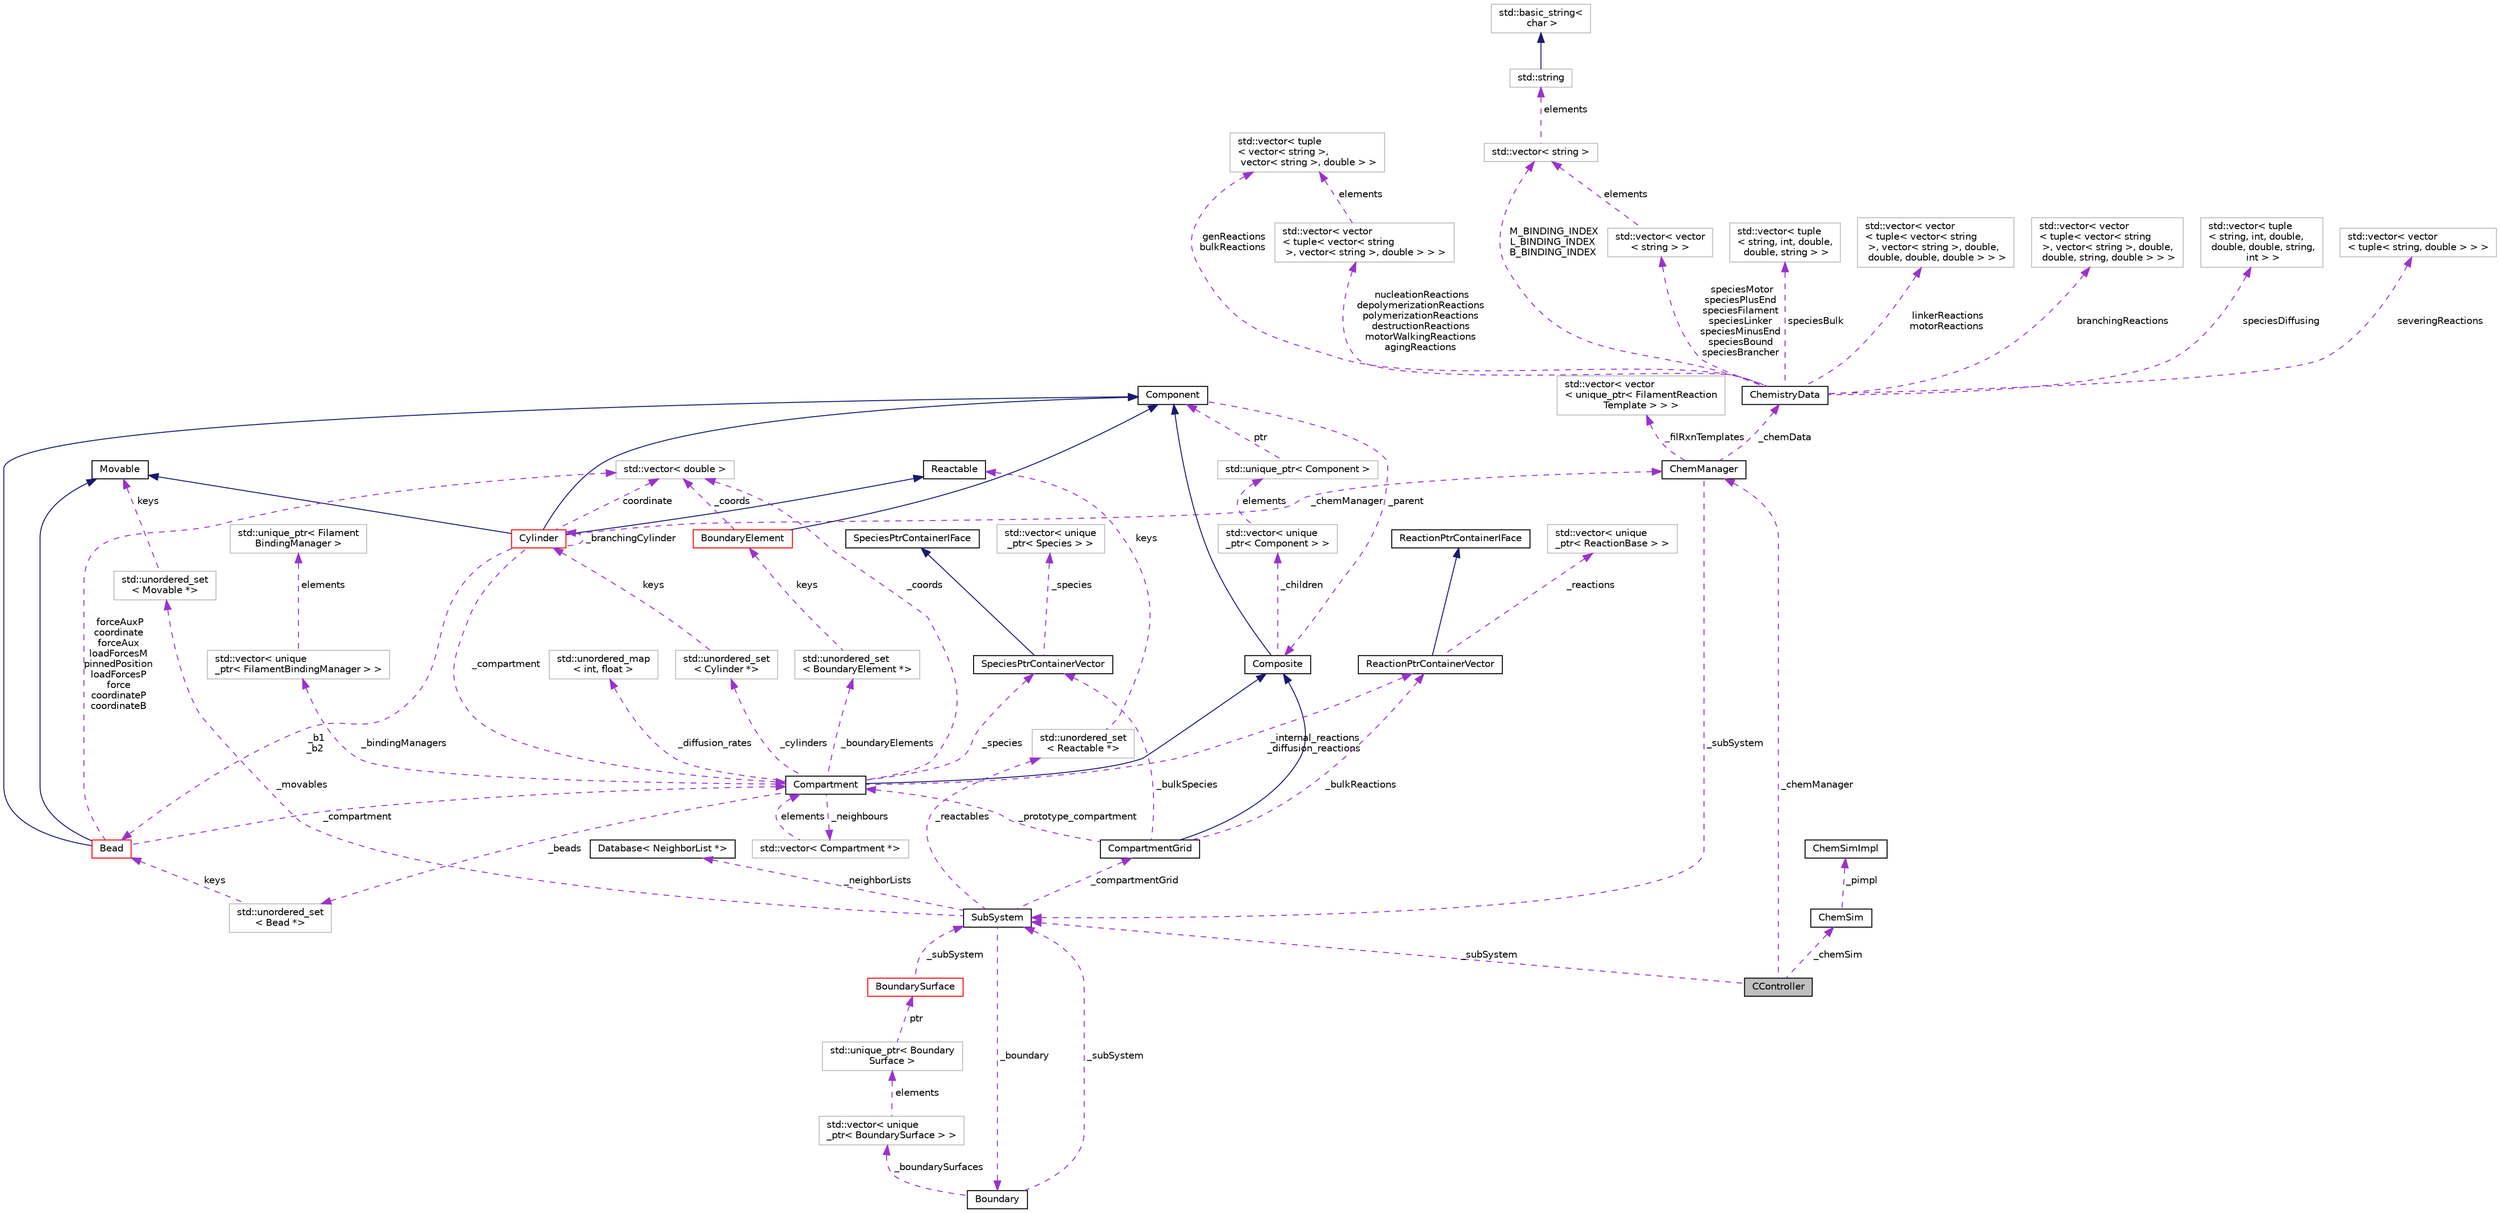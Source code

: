 digraph "CController"
{
 // INTERACTIVE_SVG=YES
  edge [fontname="Helvetica",fontsize="10",labelfontname="Helvetica",labelfontsize="10"];
  node [fontname="Helvetica",fontsize="10",shape=record];
  Node1 [label="CController",height=0.2,width=0.4,color="black", fillcolor="grey75", style="filled", fontcolor="black"];
  Node2 -> Node1 [dir="back",color="darkorchid3",fontsize="10",style="dashed",label=" _chemManager" ,fontname="Helvetica"];
  Node2 [label="ChemManager",height=0.2,width=0.4,color="black", fillcolor="white", style="filled",URL="$classChemManager.html",tooltip="For initailizing chemical reactions based on a specific system. "];
  Node3 -> Node2 [dir="back",color="darkorchid3",fontsize="10",style="dashed",label=" _filRxnTemplates" ,fontname="Helvetica"];
  Node3 [label="std::vector\< vector\l\< unique_ptr\< FilamentReaction\lTemplate \> \> \>",height=0.2,width=0.4,color="grey75", fillcolor="white", style="filled"];
  Node4 -> Node2 [dir="back",color="darkorchid3",fontsize="10",style="dashed",label=" _chemData" ,fontname="Helvetica"];
  Node4 [label="ChemistryData",height=0.2,width=0.4,color="black", fillcolor="white", style="filled",URL="$structChemistryData.html",tooltip="Struct to hold Species and Reaction information. "];
  Node5 -> Node4 [dir="back",color="darkorchid3",fontsize="10",style="dashed",label=" nucleationReactions\ndepolymerizationReactions\npolymerizationReactions\ndestructionReactions\nmotorWalkingReactions\nagingReactions" ,fontname="Helvetica"];
  Node5 [label="std::vector\< vector\l\< tuple\< vector\< string\l \>, vector\< string \>, double \> \> \>",height=0.2,width=0.4,color="grey75", fillcolor="white", style="filled"];
  Node6 -> Node5 [dir="back",color="darkorchid3",fontsize="10",style="dashed",label=" elements" ,fontname="Helvetica"];
  Node6 [label="std::vector\< tuple\l\< vector\< string \>,\l vector\< string \>, double \> \>",height=0.2,width=0.4,color="grey75", fillcolor="white", style="filled"];
  Node7 -> Node4 [dir="back",color="darkorchid3",fontsize="10",style="dashed",label=" speciesMotor\nspeciesPlusEnd\nspeciesFilament\nspeciesLinker\nspeciesMinusEnd\nspeciesBound\nspeciesBrancher" ,fontname="Helvetica"];
  Node7 [label="std::vector\< vector\l\< string \> \>",height=0.2,width=0.4,color="grey75", fillcolor="white", style="filled"];
  Node8 -> Node7 [dir="back",color="darkorchid3",fontsize="10",style="dashed",label=" elements" ,fontname="Helvetica"];
  Node8 [label="std::vector\< string \>",height=0.2,width=0.4,color="grey75", fillcolor="white", style="filled"];
  Node9 -> Node8 [dir="back",color="darkorchid3",fontsize="10",style="dashed",label=" elements" ,fontname="Helvetica"];
  Node9 [label="std::string",height=0.2,width=0.4,color="grey75", fillcolor="white", style="filled",tooltip="STL class. "];
  Node10 -> Node9 [dir="back",color="midnightblue",fontsize="10",style="solid",fontname="Helvetica"];
  Node10 [label="std::basic_string\<\l char \>",height=0.2,width=0.4,color="grey75", fillcolor="white", style="filled",tooltip="STL class. "];
  Node11 -> Node4 [dir="back",color="darkorchid3",fontsize="10",style="dashed",label=" speciesBulk" ,fontname="Helvetica"];
  Node11 [label="std::vector\< tuple\l\< string, int, double,\l double, string \> \>",height=0.2,width=0.4,color="grey75", fillcolor="white", style="filled"];
  Node12 -> Node4 [dir="back",color="darkorchid3",fontsize="10",style="dashed",label=" linkerReactions\nmotorReactions" ,fontname="Helvetica"];
  Node12 [label="std::vector\< vector\l\< tuple\< vector\< string\l \>, vector\< string \>, double,\l double, double, double \> \> \>",height=0.2,width=0.4,color="grey75", fillcolor="white", style="filled"];
  Node8 -> Node4 [dir="back",color="darkorchid3",fontsize="10",style="dashed",label=" M_BINDING_INDEX\nL_BINDING_INDEX\nB_BINDING_INDEX" ,fontname="Helvetica"];
  Node13 -> Node4 [dir="back",color="darkorchid3",fontsize="10",style="dashed",label=" branchingReactions" ,fontname="Helvetica"];
  Node13 [label="std::vector\< vector\l\< tuple\< vector\< string\l \>, vector\< string \>, double,\l double, string, double \> \> \>",height=0.2,width=0.4,color="grey75", fillcolor="white", style="filled"];
  Node6 -> Node4 [dir="back",color="darkorchid3",fontsize="10",style="dashed",label=" genReactions\nbulkReactions" ,fontname="Helvetica"];
  Node14 -> Node4 [dir="back",color="darkorchid3",fontsize="10",style="dashed",label=" speciesDiffusing" ,fontname="Helvetica"];
  Node14 [label="std::vector\< tuple\l\< string, int, double,\l double, double, string,\l int \> \>",height=0.2,width=0.4,color="grey75", fillcolor="white", style="filled"];
  Node15 -> Node4 [dir="back",color="darkorchid3",fontsize="10",style="dashed",label=" severingReactions" ,fontname="Helvetica"];
  Node15 [label="std::vector\< vector\l\< tuple\< string, double \> \> \>",height=0.2,width=0.4,color="grey75", fillcolor="white", style="filled"];
  Node16 -> Node2 [dir="back",color="darkorchid3",fontsize="10",style="dashed",label=" _subSystem" ,fontname="Helvetica"];
  Node16 [label="SubSystem",height=0.2,width=0.4,color="black", fillcolor="white", style="filled",URL="$classSubSystem.html",tooltip="Manages all Movables and Reactables. "];
  Node17 -> Node16 [dir="back",color="darkorchid3",fontsize="10",style="dashed",label=" _movables" ,fontname="Helvetica"];
  Node17 [label="std::unordered_set\l\< Movable *\>",height=0.2,width=0.4,color="grey75", fillcolor="white", style="filled"];
  Node18 -> Node17 [dir="back",color="darkorchid3",fontsize="10",style="dashed",label=" keys" ,fontname="Helvetica"];
  Node18 [label="Movable",height=0.2,width=0.4,color="black", fillcolor="white", style="filled",URL="$classMovable.html",tooltip="An abstract base class for a movable element in the SubSystem. "];
  Node19 -> Node16 [dir="back",color="darkorchid3",fontsize="10",style="dashed",label=" _reactables" ,fontname="Helvetica"];
  Node19 [label="std::unordered_set\l\< Reactable *\>",height=0.2,width=0.4,color="grey75", fillcolor="white", style="filled"];
  Node20 -> Node19 [dir="back",color="darkorchid3",fontsize="10",style="dashed",label=" keys" ,fontname="Helvetica"];
  Node20 [label="Reactable",height=0.2,width=0.4,color="black", fillcolor="white", style="filled",URL="$classReactable.html",tooltip="An abstract base class for a reactable element in the SubSystem. "];
  Node21 -> Node16 [dir="back",color="darkorchid3",fontsize="10",style="dashed",label=" _boundary" ,fontname="Helvetica"];
  Node21 [label="Boundary",height=0.2,width=0.4,color="black", fillcolor="white", style="filled",URL="$classBoundary.html",tooltip="To store all BoundarySurfaces that are in the SubSystem. "];
  Node16 -> Node21 [dir="back",color="darkorchid3",fontsize="10",style="dashed",label=" _subSystem" ,fontname="Helvetica"];
  Node22 -> Node21 [dir="back",color="darkorchid3",fontsize="10",style="dashed",label=" _boundarySurfaces" ,fontname="Helvetica"];
  Node22 [label="std::vector\< unique\l_ptr\< BoundarySurface \> \>",height=0.2,width=0.4,color="grey75", fillcolor="white", style="filled"];
  Node23 -> Node22 [dir="back",color="darkorchid3",fontsize="10",style="dashed",label=" elements" ,fontname="Helvetica"];
  Node23 [label="std::unique_ptr\< Boundary\lSurface \>",height=0.2,width=0.4,color="grey75", fillcolor="white", style="filled"];
  Node24 -> Node23 [dir="back",color="darkorchid3",fontsize="10",style="dashed",label=" ptr" ,fontname="Helvetica"];
  Node24 [label="BoundarySurface",height=0.2,width=0.4,color="red", fillcolor="white", style="filled",URL="$classBoundarySurface.html",tooltip="A boundary shape that holds BoundaryElements. "];
  Node16 -> Node24 [dir="back",color="darkorchid3",fontsize="10",style="dashed",label=" _subSystem" ,fontname="Helvetica"];
  Node36 -> Node16 [dir="back",color="darkorchid3",fontsize="10",style="dashed",label=" _compartmentGrid" ,fontname="Helvetica"];
  Node36 [label="CompartmentGrid",height=0.2,width=0.4,color="black", fillcolor="white", style="filled",URL="$classCompartmentGrid.html",tooltip="A simple n-dimensional grid of Compartment objects. "];
  Node29 -> Node36 [dir="back",color="midnightblue",fontsize="10",style="solid",fontname="Helvetica"];
  Node29 [label="Composite",height=0.2,width=0.4,color="black", fillcolor="white", style="filled",URL="$classComposite.html",tooltip="The aggregating class for the Composite pattern. "];
  Node28 -> Node29 [dir="back",color="midnightblue",fontsize="10",style="solid",fontname="Helvetica"];
  Node28 [label="Component",height=0.2,width=0.4,color="black", fillcolor="white", style="filled",URL="$classComponent.html",tooltip="The base class for the Composite pattern hieararchy. "];
  Node29 -> Node28 [dir="back",color="darkorchid3",fontsize="10",style="dashed",label=" _parent" ,fontname="Helvetica"];
  Node30 -> Node29 [dir="back",color="darkorchid3",fontsize="10",style="dashed",label=" _children" ,fontname="Helvetica"];
  Node30 [label="std::vector\< unique\l_ptr\< Component \> \>",height=0.2,width=0.4,color="grey75", fillcolor="white", style="filled"];
  Node31 -> Node30 [dir="back",color="darkorchid3",fontsize="10",style="dashed",label=" elements" ,fontname="Helvetica"];
  Node31 [label="std::unique_ptr\< Component \>",height=0.2,width=0.4,color="grey75", fillcolor="white", style="filled"];
  Node28 -> Node31 [dir="back",color="darkorchid3",fontsize="10",style="dashed",label=" ptr" ,fontname="Helvetica"];
  Node37 -> Node36 [dir="back",color="darkorchid3",fontsize="10",style="dashed",label=" _prototype_compartment" ,fontname="Helvetica"];
  Node37 [label="Compartment",height=0.2,width=0.4,color="black", fillcolor="white", style="filled",URL="$classCompartment.html",tooltip="A container or holding Species and Reactions. "];
  Node29 -> Node37 [dir="back",color="midnightblue",fontsize="10",style="solid",fontname="Helvetica"];
  Node38 -> Node37 [dir="back",color="darkorchid3",fontsize="10",style="dashed",label=" _beads" ,fontname="Helvetica"];
  Node38 [label="std::unordered_set\l\< Bead *\>",height=0.2,width=0.4,color="grey75", fillcolor="white", style="filled"];
  Node39 -> Node38 [dir="back",color="darkorchid3",fontsize="10",style="dashed",label=" keys" ,fontname="Helvetica"];
  Node39 [label="Bead",height=0.2,width=0.4,color="red", fillcolor="white", style="filled",URL="$classBead.html",tooltip="Represents a single coordinate between Cylinders, and holds forces needed for mechanical equilibratio..."];
  Node28 -> Node39 [dir="back",color="midnightblue",fontsize="10",style="solid",fontname="Helvetica"];
  Node18 -> Node39 [dir="back",color="midnightblue",fontsize="10",style="solid",fontname="Helvetica"];
  Node37 -> Node39 [dir="back",color="darkorchid3",fontsize="10",style="dashed",label=" _compartment" ,fontname="Helvetica"];
  Node35 -> Node39 [dir="back",color="darkorchid3",fontsize="10",style="dashed",label=" forceAuxP\ncoordinate\nforceAux\nloadForcesM\npinnedPosition\nloadForcesP\nforce\ncoordinateP\ncoordinateB" ,fontname="Helvetica"];
  Node35 [label="std::vector\< double \>",height=0.2,width=0.4,color="grey75", fillcolor="white", style="filled"];
  Node41 -> Node37 [dir="back",color="darkorchid3",fontsize="10",style="dashed",label=" _neighbours" ,fontname="Helvetica"];
  Node41 [label="std::vector\< Compartment *\>",height=0.2,width=0.4,color="grey75", fillcolor="white", style="filled"];
  Node37 -> Node41 [dir="back",color="darkorchid3",fontsize="10",style="dashed",label=" elements" ,fontname="Helvetica"];
  Node42 -> Node37 [dir="back",color="darkorchid3",fontsize="10",style="dashed",label=" _cylinders" ,fontname="Helvetica"];
  Node42 [label="std::unordered_set\l\< Cylinder *\>",height=0.2,width=0.4,color="grey75", fillcolor="white", style="filled"];
  Node43 -> Node42 [dir="back",color="darkorchid3",fontsize="10",style="dashed",label=" keys" ,fontname="Helvetica"];
  Node43 [label="Cylinder",height=0.2,width=0.4,color="red", fillcolor="white", style="filled",URL="$classCylinder.html",tooltip="A container to store a MCylinder and CCylinder. "];
  Node28 -> Node43 [dir="back",color="midnightblue",fontsize="10",style="solid",fontname="Helvetica"];
  Node18 -> Node43 [dir="back",color="midnightblue",fontsize="10",style="solid",fontname="Helvetica"];
  Node20 -> Node43 [dir="back",color="midnightblue",fontsize="10",style="solid",fontname="Helvetica"];
  Node43 -> Node43 [dir="back",color="darkorchid3",fontsize="10",style="dashed",label=" _branchingCylinder" ,fontname="Helvetica"];
  Node39 -> Node43 [dir="back",color="darkorchid3",fontsize="10",style="dashed",label=" _b1\n_b2" ,fontname="Helvetica"];
  Node37 -> Node43 [dir="back",color="darkorchid3",fontsize="10",style="dashed",label=" _compartment" ,fontname="Helvetica"];
  Node2 -> Node43 [dir="back",color="darkorchid3",fontsize="10",style="dashed",label=" _chemManager" ,fontname="Helvetica"];
  Node35 -> Node43 [dir="back",color="darkorchid3",fontsize="10",style="dashed",label=" coordinate" ,fontname="Helvetica"];
  Node71 -> Node37 [dir="back",color="darkorchid3",fontsize="10",style="dashed",label=" _boundaryElements" ,fontname="Helvetica"];
  Node71 [label="std::unordered_set\l\< BoundaryElement *\>",height=0.2,width=0.4,color="grey75", fillcolor="white", style="filled"];
  Node27 -> Node71 [dir="back",color="darkorchid3",fontsize="10",style="dashed",label=" keys" ,fontname="Helvetica"];
  Node27 [label="BoundaryElement",height=0.2,width=0.4,color="red", fillcolor="white", style="filled",URL="$classBoundaryElement.html",tooltip="Represents an element of a BoundarySurface. "];
  Node28 -> Node27 [dir="back",color="midnightblue",fontsize="10",style="solid",fontname="Helvetica"];
  Node35 -> Node27 [dir="back",color="darkorchid3",fontsize="10",style="dashed",label=" _coords" ,fontname="Helvetica"];
  Node72 -> Node37 [dir="back",color="darkorchid3",fontsize="10",style="dashed",label=" _internal_reactions\n_diffusion_reactions" ,fontname="Helvetica"];
  Node72 [label="ReactionPtrContainerVector",height=0.2,width=0.4,color="black", fillcolor="white", style="filled",URL="$classReactionPtrContainerVector.html",tooltip="A concrete class implementing the ReactionPtrContainerIFace, using vector<unique_ptr<ReactionBase>> a..."];
  Node73 -> Node72 [dir="back",color="midnightblue",fontsize="10",style="solid",fontname="Helvetica"];
  Node73 [label="ReactionPtrContainerIFace",height=0.2,width=0.4,color="black", fillcolor="white", style="filled",URL="$classReactionPtrContainerIFace.html",tooltip="An abstract interface for a container of pointers to reaction objects. "];
  Node74 -> Node72 [dir="back",color="darkorchid3",fontsize="10",style="dashed",label=" _reactions" ,fontname="Helvetica"];
  Node74 [label="std::vector\< unique\l_ptr\< ReactionBase \> \>",height=0.2,width=0.4,color="grey75", fillcolor="white", style="filled"];
  Node76 -> Node37 [dir="back",color="darkorchid3",fontsize="10",style="dashed",label=" _diffusion_rates" ,fontname="Helvetica"];
  Node76 [label="std::unordered_map\l\< int, float \>",height=0.2,width=0.4,color="grey75", fillcolor="white", style="filled"];
  Node35 -> Node37 [dir="back",color="darkorchid3",fontsize="10",style="dashed",label=" _coords" ,fontname="Helvetica"];
  Node77 -> Node37 [dir="back",color="darkorchid3",fontsize="10",style="dashed",label=" _bindingManagers" ,fontname="Helvetica"];
  Node77 [label="std::vector\< unique\l_ptr\< FilamentBindingManager \> \>",height=0.2,width=0.4,color="grey75", fillcolor="white", style="filled"];
  Node78 -> Node77 [dir="back",color="darkorchid3",fontsize="10",style="dashed",label=" elements" ,fontname="Helvetica"];
  Node78 [label="std::unique_ptr\< Filament\lBindingManager \>",height=0.2,width=0.4,color="grey75", fillcolor="white", style="filled"];
  Node80 -> Node37 [dir="back",color="darkorchid3",fontsize="10",style="dashed",label=" _species" ,fontname="Helvetica"];
  Node80 [label="SpeciesPtrContainerVector",height=0.2,width=0.4,color="black", fillcolor="white", style="filled",URL="$classSpeciesPtrContainerVector.html",tooltip="A concrete class implementing the SpeciesPtrContainerIFace, using vector<unique_ptr<Species>> as the ..."];
  Node81 -> Node80 [dir="back",color="midnightblue",fontsize="10",style="solid",fontname="Helvetica"];
  Node81 [label="SpeciesPtrContainerIFace",height=0.2,width=0.4,color="black", fillcolor="white", style="filled",URL="$classSpeciesPtrContainerIFace.html",tooltip="An abstract interface for a container of pointers to Species objects. "];
  Node82 -> Node80 [dir="back",color="darkorchid3",fontsize="10",style="dashed",label=" _species" ,fontname="Helvetica"];
  Node82 [label="std::vector\< unique\l_ptr\< Species \> \>",height=0.2,width=0.4,color="grey75", fillcolor="white", style="filled"];
  Node72 -> Node36 [dir="back",color="darkorchid3",fontsize="10",style="dashed",label=" _bulkReactions" ,fontname="Helvetica"];
  Node80 -> Node36 [dir="back",color="darkorchid3",fontsize="10",style="dashed",label=" _bulkSpecies" ,fontname="Helvetica"];
  Node84 -> Node16 [dir="back",color="darkorchid3",fontsize="10",style="dashed",label=" _neighborLists" ,fontname="Helvetica"];
  Node84 [label="Database\< NeighborList *\>",height=0.2,width=0.4,color="black", fillcolor="white", style="filled",URL="$classDatabase.html"];
  Node16 -> Node1 [dir="back",color="darkorchid3",fontsize="10",style="dashed",label=" _subSystem" ,fontname="Helvetica"];
  Node65 -> Node1 [dir="back",color="darkorchid3",fontsize="10",style="dashed",label=" _chemSim" ,fontname="Helvetica"];
  Node65 [label="ChemSim",height=0.2,width=0.4,color="black", fillcolor="white", style="filled",URL="$classChemSim.html",tooltip="Used to manage running a network of chemical reactions. "];
  Node66 -> Node65 [dir="back",color="darkorchid3",fontsize="10",style="dashed",label=" _pimpl" ,fontname="Helvetica"];
  Node66 [label="ChemSimImpl",height=0.2,width=0.4,color="black", fillcolor="white", style="filled",URL="$classChemSimImpl.html",tooltip="An abstract base class for algorithms that run stochastic chemical kinetics. "];
}

